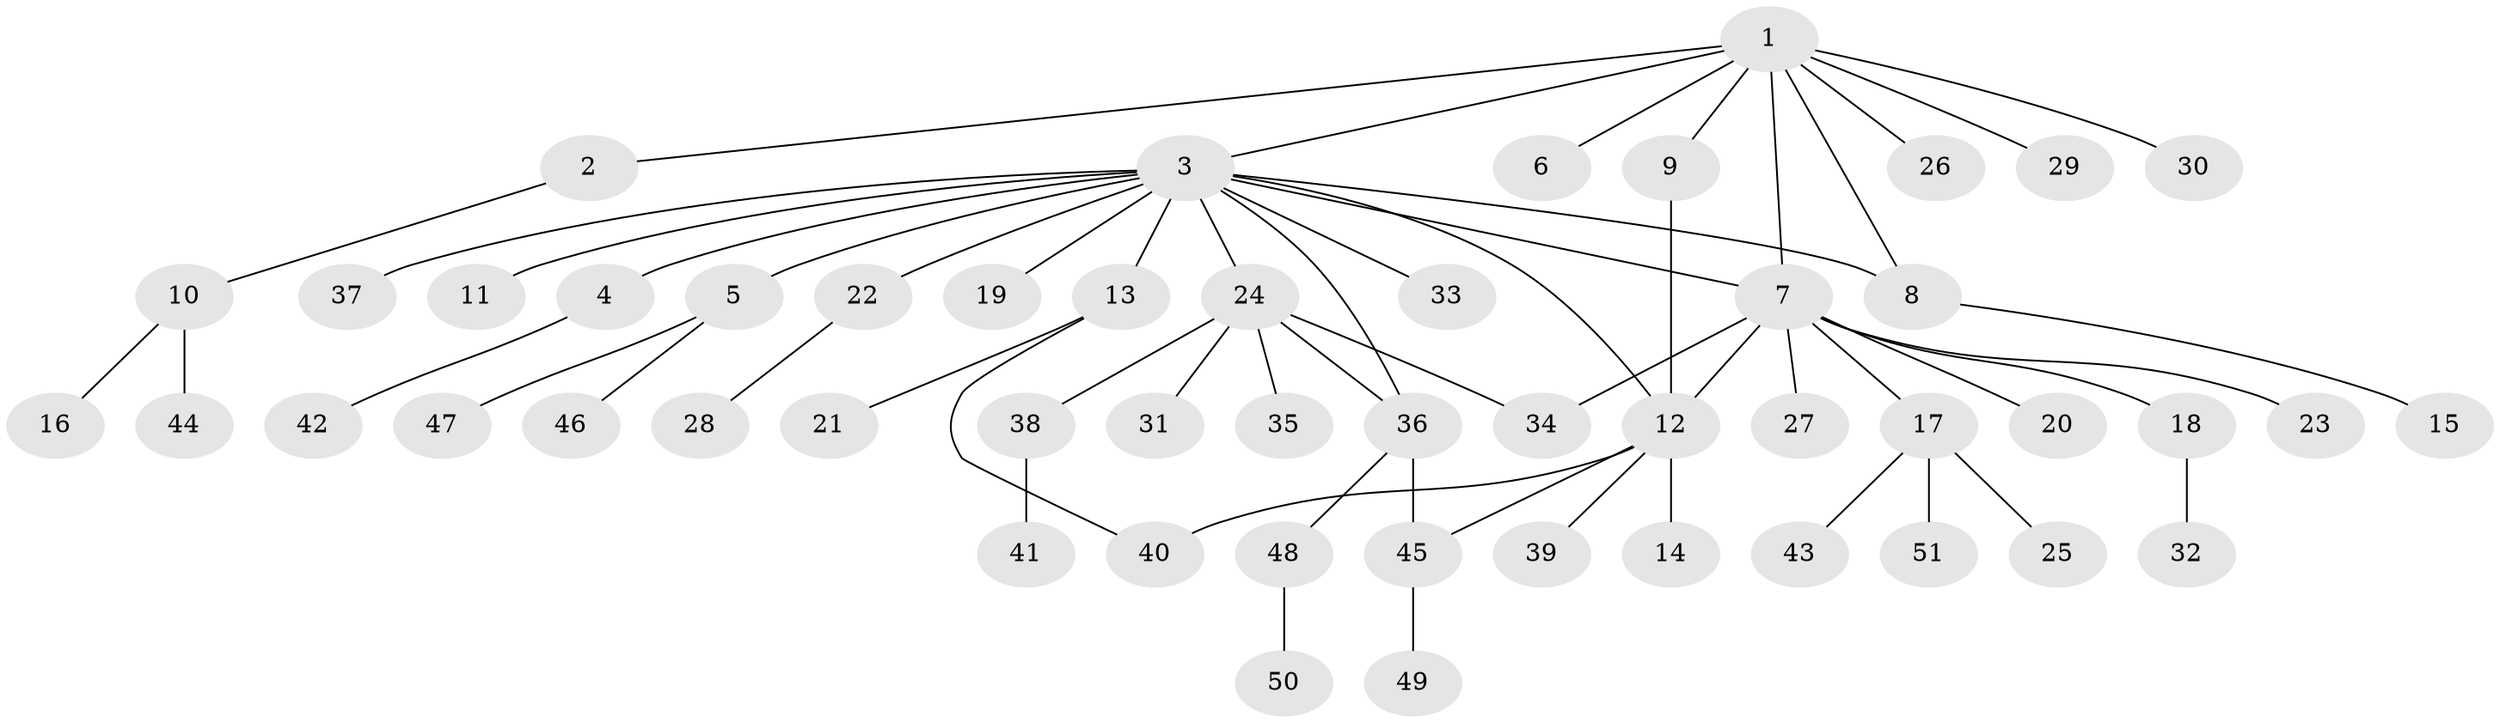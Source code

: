 // Generated by graph-tools (version 1.1) at 2025/01/03/09/25 03:01:44]
// undirected, 51 vertices, 58 edges
graph export_dot {
graph [start="1"]
  node [color=gray90,style=filled];
  1;
  2;
  3;
  4;
  5;
  6;
  7;
  8;
  9;
  10;
  11;
  12;
  13;
  14;
  15;
  16;
  17;
  18;
  19;
  20;
  21;
  22;
  23;
  24;
  25;
  26;
  27;
  28;
  29;
  30;
  31;
  32;
  33;
  34;
  35;
  36;
  37;
  38;
  39;
  40;
  41;
  42;
  43;
  44;
  45;
  46;
  47;
  48;
  49;
  50;
  51;
  1 -- 2;
  1 -- 3;
  1 -- 6;
  1 -- 7;
  1 -- 8;
  1 -- 9;
  1 -- 26;
  1 -- 29;
  1 -- 30;
  2 -- 10;
  3 -- 4;
  3 -- 5;
  3 -- 7;
  3 -- 8;
  3 -- 11;
  3 -- 12;
  3 -- 13;
  3 -- 19;
  3 -- 22;
  3 -- 24;
  3 -- 33;
  3 -- 36;
  3 -- 37;
  4 -- 42;
  5 -- 46;
  5 -- 47;
  7 -- 12;
  7 -- 17;
  7 -- 18;
  7 -- 20;
  7 -- 23;
  7 -- 27;
  7 -- 34;
  8 -- 15;
  9 -- 12;
  10 -- 16;
  10 -- 44;
  12 -- 14;
  12 -- 39;
  12 -- 40;
  12 -- 45;
  13 -- 21;
  13 -- 40;
  17 -- 25;
  17 -- 43;
  17 -- 51;
  18 -- 32;
  22 -- 28;
  24 -- 31;
  24 -- 34;
  24 -- 35;
  24 -- 36;
  24 -- 38;
  36 -- 45;
  36 -- 48;
  38 -- 41;
  45 -- 49;
  48 -- 50;
}
